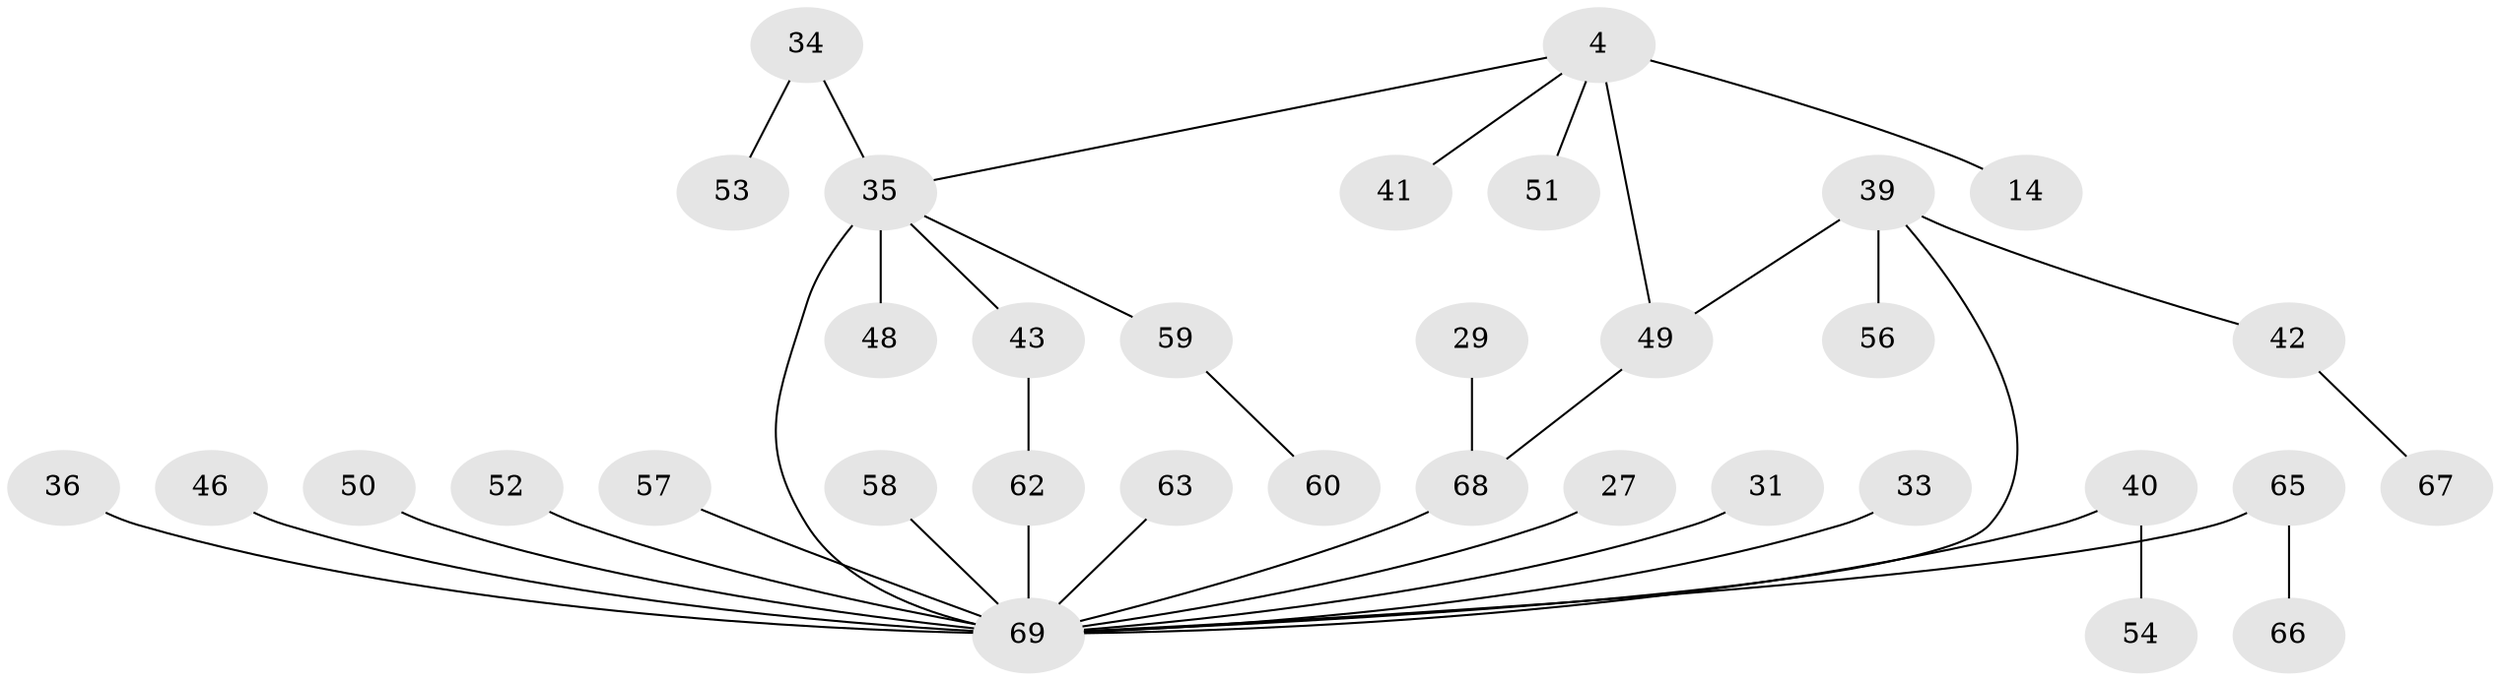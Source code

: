 // original degree distribution, {9: 0.014492753623188406, 4: 0.08695652173913043, 6: 0.028985507246376812, 3: 0.13043478260869565, 1: 0.391304347826087, 2: 0.30434782608695654, 5: 0.043478260869565216}
// Generated by graph-tools (version 1.1) at 2025/42/03/09/25 04:42:34]
// undirected, 34 vertices, 36 edges
graph export_dot {
graph [start="1"]
  node [color=gray90,style=filled];
  4;
  14;
  27;
  29;
  31;
  33;
  34;
  35 [super="+2"];
  36;
  39 [super="+28"];
  40;
  41;
  42;
  43 [super="+12"];
  46;
  48;
  49 [super="+13"];
  50;
  51;
  52;
  53;
  54;
  56;
  57;
  58;
  59 [super="+55+38"];
  60;
  62;
  63;
  65;
  66;
  67;
  68 [super="+22+44"];
  69 [super="+10+61+18+45+47+64"];
  4 -- 14;
  4 -- 41;
  4 -- 49 [weight=2];
  4 -- 51;
  4 -- 35;
  27 -- 69;
  29 -- 68;
  31 -- 69;
  33 -- 69;
  34 -- 53;
  34 -- 35;
  35 -- 48;
  35 -- 59 [weight=2];
  35 -- 69 [weight=4];
  35 -- 43;
  36 -- 69;
  39 -- 49;
  39 -- 56;
  39 -- 42;
  39 -- 69;
  40 -- 54;
  40 -- 69;
  42 -- 67;
  43 -- 62;
  46 -- 69;
  49 -- 68;
  50 -- 69;
  52 -- 69;
  57 -- 69;
  58 -- 69;
  59 -- 60;
  62 -- 69;
  63 -- 69;
  65 -- 66;
  65 -- 69;
  68 -- 69 [weight=3];
}
